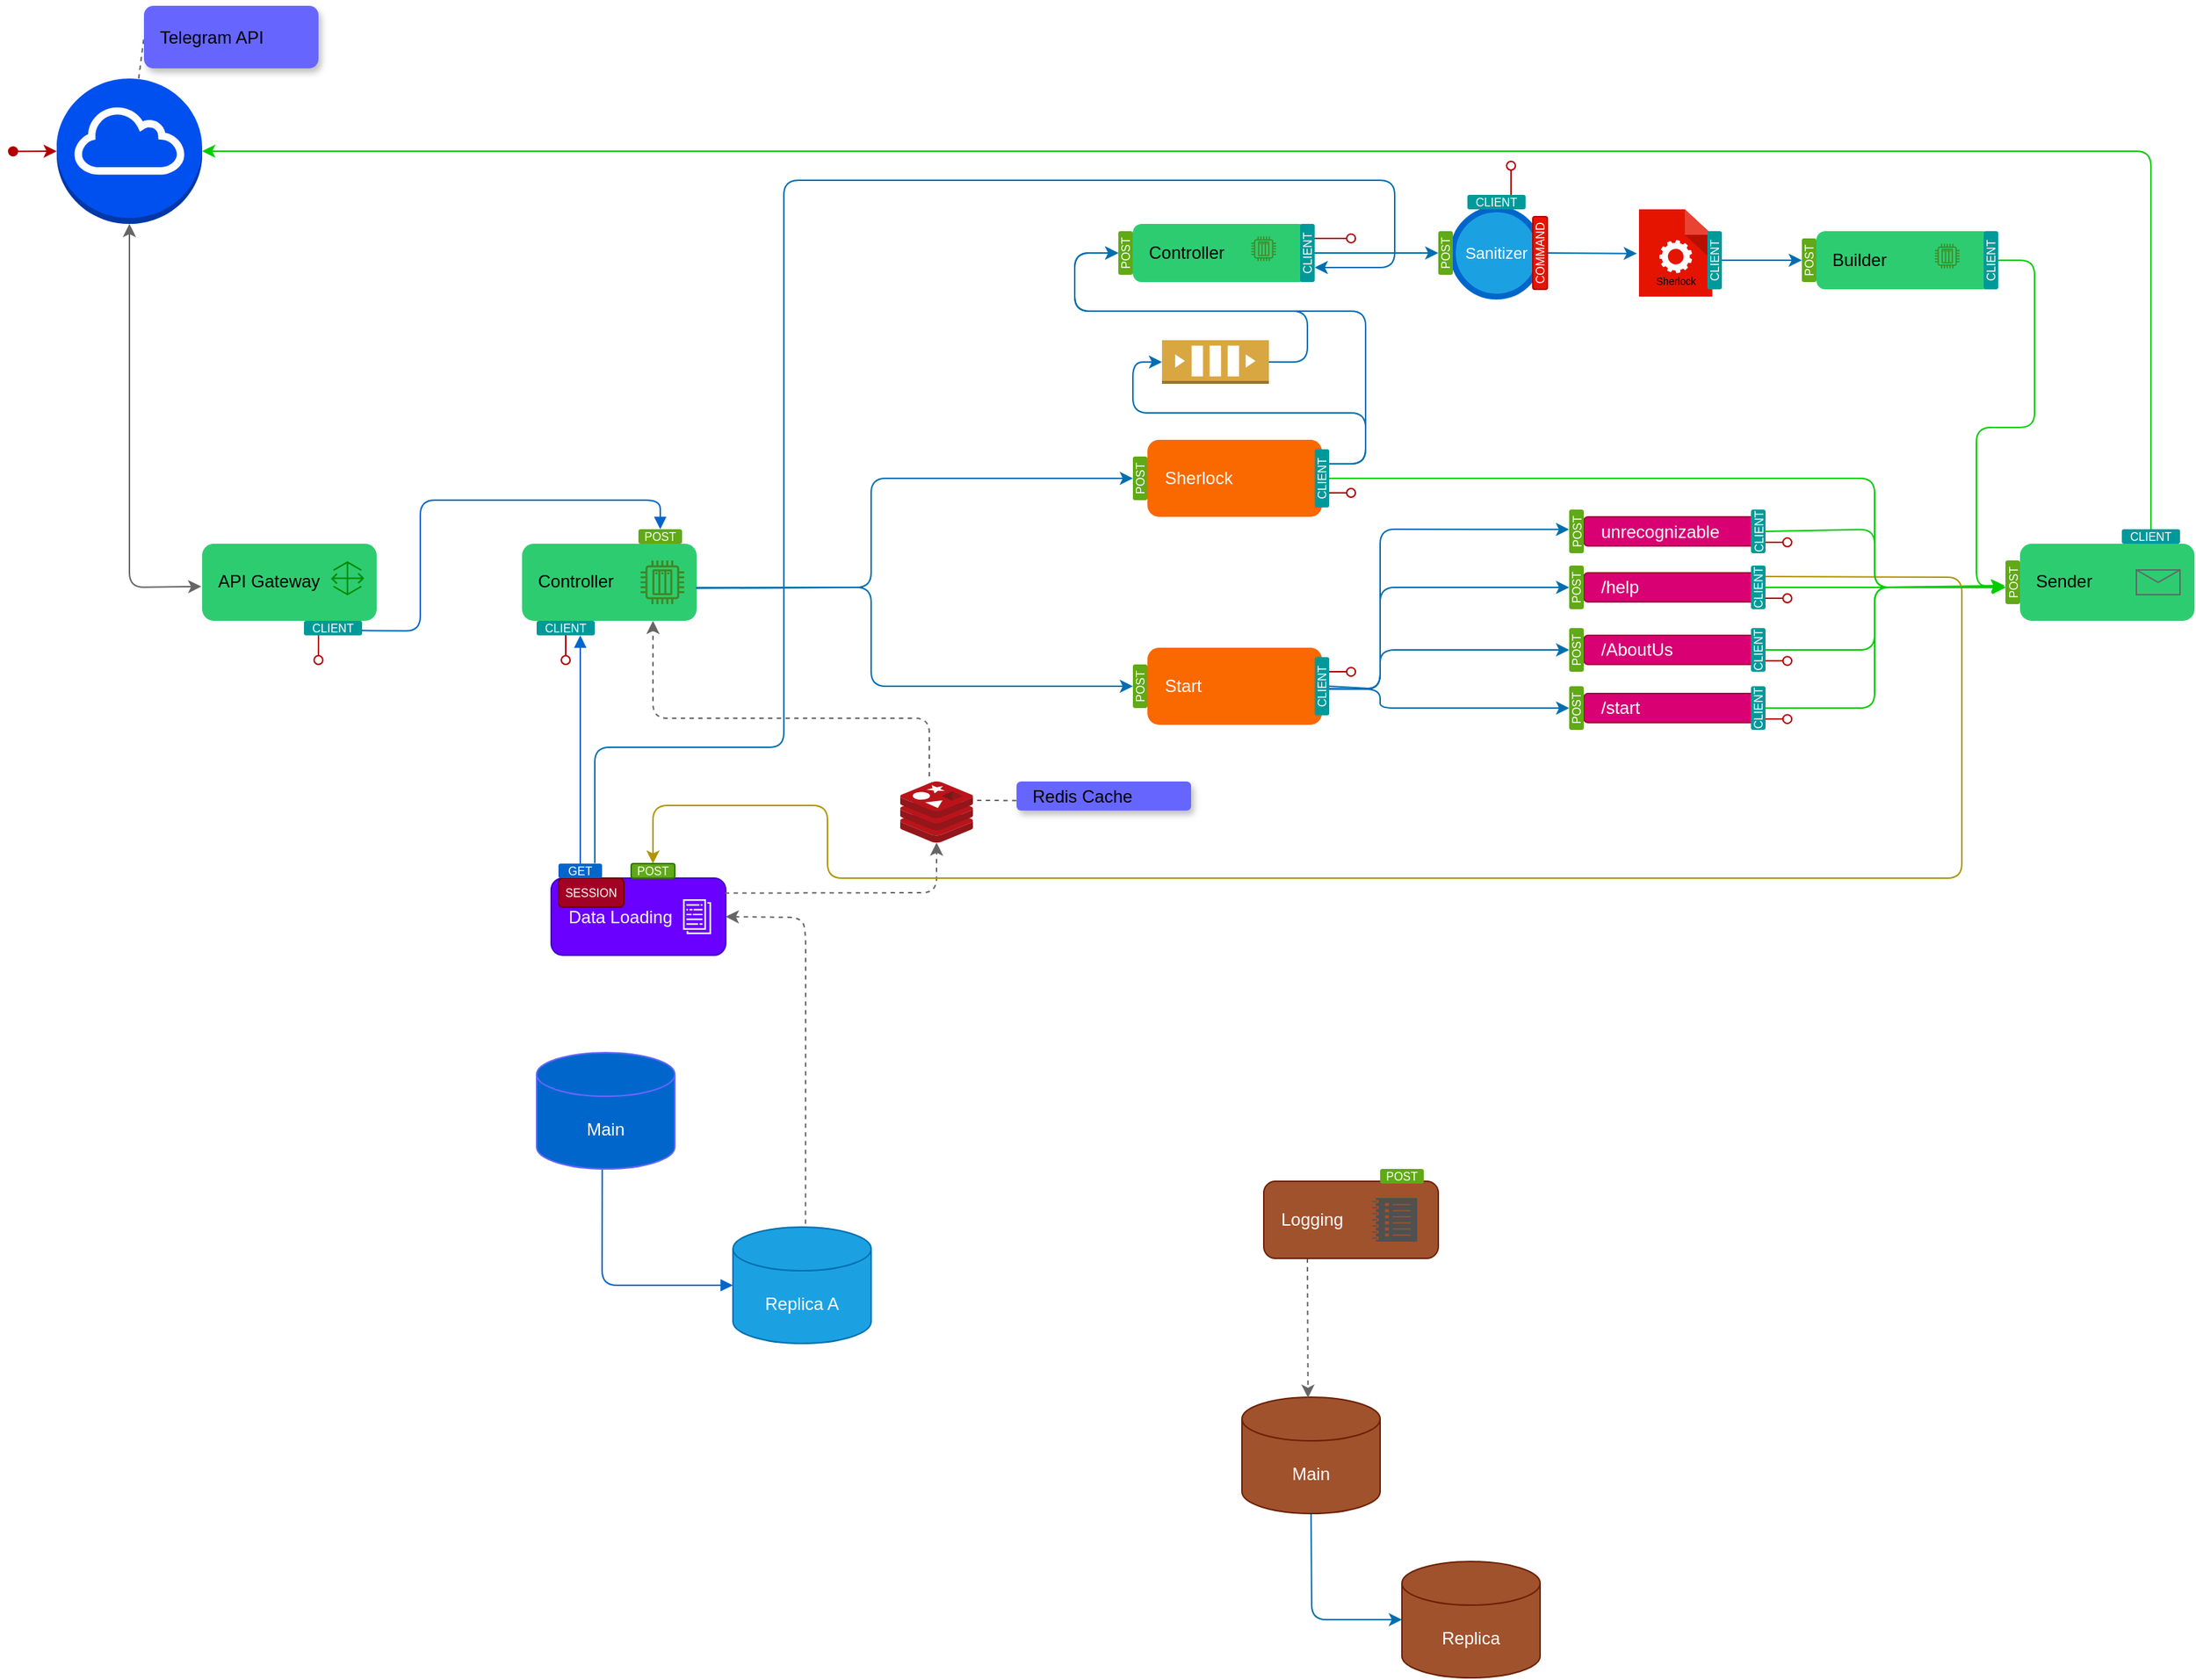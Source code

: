 <mxfile>
    <diagram id="sNHQUe1SK0V82_0eaNel" name="Página-1">
        <mxGraphModel dx="433" dy="308" grid="1" gridSize="10" guides="1" tooltips="1" connect="1" arrows="1" fold="1" page="1" pageScale="1" pageWidth="2336" pageHeight="1654" background="none" math="0" shadow="0">
            <root>
                <mxCell id="0"/>
                <mxCell id="1" parent="0"/>
                <mxCell id="9" style="edgeStyle=none;html=1;entryX=0;entryY=0.5;entryDx=0;entryDy=0;dashed=1;endArrow=none;endFill=0;strokeColor=#666666;" parent="1" source="3" target="7" edge="1">
                    <mxGeometry relative="1" as="geometry"/>
                </mxCell>
                <mxCell id="20" style="edgeStyle=none;html=1;exitX=0.5;exitY=1;exitDx=0;exitDy=0;exitPerimeter=0;entryX=-0.005;entryY=0.555;entryDx=0;entryDy=0;strokeColor=#666666;endArrow=classic;endFill=1;entryPerimeter=0;startArrow=classic;startFill=1;" parent="1" source="3" target="12" edge="1">
                    <mxGeometry relative="1" as="geometry">
                        <Array as="points">
                            <mxPoint x="130" y="400"/>
                        </Array>
                    </mxGeometry>
                </mxCell>
                <mxCell id="234" style="edgeStyle=none;html=1;exitX=0;exitY=0.5;exitDx=0;exitDy=0;exitPerimeter=0;strokeColor=#B20000;fontSize=11;startArrow=classic;startFill=1;endArrow=oval;endFill=1;fillColor=#e51400;" edge="1" parent="1" source="3">
                    <mxGeometry relative="1" as="geometry">
                        <mxPoint x="50" y="100.116" as="targetPoint"/>
                    </mxGeometry>
                </mxCell>
                <mxCell id="3" value="" style="outlineConnect=0;dashed=0;verticalLabelPosition=bottom;verticalAlign=top;align=center;html=1;shape=mxgraph.aws3.internet_gateway;fillColor=#0050ef;fontColor=#ffffff;strokeColor=#6666FF;" parent="1" vertex="1">
                    <mxGeometry x="80" y="50" width="100" height="100" as="geometry"/>
                </mxCell>
                <mxCell id="10" value="" style="group" parent="1" vertex="1" connectable="0">
                    <mxGeometry x="140" width="120" height="43" as="geometry"/>
                </mxCell>
                <mxCell id="7" value="" style="rounded=1;whiteSpace=wrap;html=1;strokeColor=none;fillColor=#6666FF;shadow=1;" parent="10" vertex="1">
                    <mxGeometry width="120" height="43" as="geometry"/>
                </mxCell>
                <mxCell id="6" value="Telegram API" style="text;html=1;strokeColor=none;fillColor=none;align=left;verticalAlign=middle;whiteSpace=wrap;rounded=0;" parent="10" vertex="1">
                    <mxGeometry x="9" y="13" width="79" height="17" as="geometry"/>
                </mxCell>
                <mxCell id="18" value="" style="group" parent="1" vertex="1" connectable="0">
                    <mxGeometry x="180" y="370" width="120" height="53" as="geometry"/>
                </mxCell>
                <mxCell id="12" value="" style="rounded=1;whiteSpace=wrap;html=1;strokeColor=none;fillColor=#2ECC71;shadow=0;" parent="18" vertex="1">
                    <mxGeometry width="120" height="53" as="geometry"/>
                </mxCell>
                <mxCell id="13" value="API Gateway" style="text;html=1;strokeColor=none;fillColor=none;align=left;verticalAlign=middle;whiteSpace=wrap;rounded=0;" parent="18" vertex="1">
                    <mxGeometry x="9" y="16.023" width="79" height="20.953" as="geometry"/>
                </mxCell>
                <mxCell id="17" value="" style="sketch=0;outlineConnect=0;fontColor=#ffffff;fillColor=#008a00;strokeColor=#005700;dashed=0;verticalLabelPosition=bottom;verticalAlign=top;align=center;html=1;fontSize=12;fontStyle=0;aspect=fixed;pointerEvents=1;shape=mxgraph.aws4.gateway;rounded=1;shadow=0;" parent="18" vertex="1">
                    <mxGeometry x="88.55" y="12.017" width="22.9" height="23.5" as="geometry"/>
                </mxCell>
                <mxCell id="22" style="edgeStyle=none;html=1;exitX=0.5;exitY=1;exitDx=0;exitDy=0;entryX=0.875;entryY=0;entryDx=0;entryDy=0;entryPerimeter=0;strokeColor=#666666;fontSize=8;startArrow=none;startFill=0;endArrow=none;endFill=0;" parent="1" target="12" edge="1">
                    <mxGeometry relative="1" as="geometry">
                        <mxPoint x="285" y="370" as="sourcePoint"/>
                    </mxGeometry>
                </mxCell>
                <mxCell id="187" style="edgeStyle=none;html=1;exitX=0.25;exitY=1;exitDx=0;exitDy=0;fontSize=7;fillColor=#e51400;strokeColor=#B20000;endArrow=oval;endFill=0;" edge="1" parent="1" source="36">
                    <mxGeometry relative="1" as="geometry">
                        <mxPoint x="259.977" y="450" as="targetPoint"/>
                    </mxGeometry>
                </mxCell>
                <mxCell id="36" value="CLIENT" style="rounded=1;whiteSpace=wrap;html=1;shadow=0;strokeColor=none;fontSize=8;fillColor=#009999;fontColor=#ffffff;" parent="1" vertex="1">
                    <mxGeometry x="250" y="423" width="40" height="10" as="geometry"/>
                </mxCell>
                <mxCell id="49" value="" style="group" parent="1" vertex="1" connectable="0">
                    <mxGeometry x="400" y="370" width="120" height="53" as="geometry"/>
                </mxCell>
                <mxCell id="50" value="" style="rounded=1;whiteSpace=wrap;html=1;strokeColor=none;fillColor=#2ECC71;shadow=0;" parent="49" vertex="1">
                    <mxGeometry width="120" height="53" as="geometry"/>
                </mxCell>
                <mxCell id="51" value="Controller" style="text;html=1;strokeColor=none;fillColor=none;align=left;verticalAlign=middle;whiteSpace=wrap;rounded=0;" parent="49" vertex="1">
                    <mxGeometry x="9" y="16.023" width="79" height="20.953" as="geometry"/>
                </mxCell>
                <mxCell id="55" value="" style="sketch=0;outlineConnect=0;fontColor=#232F3E;gradientColor=none;fillColor=#3F8624;strokeColor=none;dashed=0;verticalLabelPosition=bottom;verticalAlign=top;align=center;html=1;fontSize=12;fontStyle=0;aspect=fixed;pointerEvents=1;shape=mxgraph.aws4.iot_thing_plc;rounded=1;shadow=0;" parent="49" vertex="1">
                    <mxGeometry x="81.45" y="11.5" width="30" height="30" as="geometry"/>
                </mxCell>
                <mxCell id="53" value="POST" style="rounded=1;whiteSpace=wrap;html=1;shadow=0;strokeColor=none;fontSize=8;fillColor=#60a917;fontColor=#ffffff;" parent="1" vertex="1">
                    <mxGeometry x="480" y="360" width="30" height="10" as="geometry"/>
                </mxCell>
                <mxCell id="134" style="edgeStyle=none;html=1;entryX=0.75;entryY=1;entryDx=0;entryDy=0;dashed=1;strokeColor=#666666;startArrow=none;startFill=0;endArrow=classic;endFill=1;" parent="1" target="50" edge="1">
                    <mxGeometry relative="1" as="geometry">
                        <Array as="points">
                            <mxPoint x="680" y="520"/>
                            <mxPoint x="680" y="490"/>
                            <mxPoint x="490" y="490"/>
                        </Array>
                        <mxPoint x="680" y="530" as="sourcePoint"/>
                    </mxGeometry>
                </mxCell>
                <mxCell id="57" value="" style="sketch=0;aspect=fixed;html=1;points=[];align=center;image;fontSize=12;image=img/lib/mscae/Cache_Redis_Product.svg;rounded=1;shadow=0;strokeColor=#6666FF;fontColor=#FFFFFF;fillColor=#009999;" parent="1" vertex="1">
                    <mxGeometry x="660" y="533.5" width="50" height="42" as="geometry"/>
                </mxCell>
                <mxCell id="58" value="" style="group" parent="1" vertex="1" connectable="0">
                    <mxGeometry x="740" y="533.5" width="120" height="20" as="geometry"/>
                </mxCell>
                <mxCell id="59" value="" style="rounded=1;whiteSpace=wrap;html=1;strokeColor=none;fillColor=#6666FF;shadow=1;" parent="58" vertex="1">
                    <mxGeometry width="120" height="20" as="geometry"/>
                </mxCell>
                <mxCell id="60" value="Redis Cache" style="text;html=1;strokeColor=none;fillColor=none;align=left;verticalAlign=middle;whiteSpace=wrap;rounded=0;" parent="58" vertex="1">
                    <mxGeometry x="9" y="6.047" width="79" height="7.907" as="geometry"/>
                </mxCell>
                <mxCell id="63" style="edgeStyle=none;html=1;exitX=-0.001;exitY=0.657;exitDx=0;exitDy=0;entryX=1.005;entryY=0.309;entryDx=0;entryDy=0;entryPerimeter=0;strokeColor=#666666;fontSize=12;fontColor=#FFFFFF;startArrow=none;startFill=0;endArrow=none;endFill=0;dashed=1;exitPerimeter=0;" parent="1" source="59" target="57" edge="1">
                    <mxGeometry relative="1" as="geometry">
                        <Array as="points">
                            <mxPoint x="720" y="546.5"/>
                        </Array>
                    </mxGeometry>
                </mxCell>
                <mxCell id="73" value="" style="group" parent="1" vertex="1" connectable="0">
                    <mxGeometry x="420" y="600" width="120" height="53" as="geometry"/>
                </mxCell>
                <mxCell id="72" value="Data Loading" style="rounded=1;whiteSpace=wrap;html=1;shadow=0;strokeColor=#3700CC;fontSize=12;fontColor=#ffffff;fillColor=#6a00ff;align=left;spacingLeft=10;" parent="73" vertex="1">
                    <mxGeometry width="120" height="53" as="geometry"/>
                </mxCell>
                <mxCell id="65" value="" style="sketch=0;outlineConnect=0;fillColor=#eeeeee;strokeColor=#36393d;dashed=0;verticalLabelPosition=bottom;verticalAlign=top;align=center;html=1;fontSize=12;fontStyle=0;aspect=fixed;pointerEvents=1;shape=mxgraph.aws4.data_set;rounded=1;shadow=0;" parent="73" vertex="1">
                    <mxGeometry x="90.62" y="14.5" width="19.38" height="24" as="geometry"/>
                </mxCell>
                <mxCell id="76" value="SESSION" style="rounded=1;whiteSpace=wrap;html=1;shadow=0;strokeColor=#6F0000;fontSize=8;fillColor=#a20025;fontColor=#ffffff;" parent="73" vertex="1">
                    <mxGeometry x="5" width="45" height="20" as="geometry"/>
                </mxCell>
                <mxCell id="75" value="GET" style="rounded=1;whiteSpace=wrap;html=1;shadow=0;strokeColor=none;fontSize=8;fillColor=#0066CC;fontColor=#ffffff;" parent="1" vertex="1">
                    <mxGeometry x="425" y="590" width="30" height="10" as="geometry"/>
                </mxCell>
                <mxCell id="78" style="edgeStyle=none;html=1;exitX=0.75;exitY=1;exitDx=0;exitDy=0;entryX=0.5;entryY=0;entryDx=0;entryDy=0;strokeColor=#0066CC;fontSize=12;fontColor=#FFFFFF;startArrow=block;startFill=1;endArrow=none;endFill=0;" parent="1" source="77" target="75" edge="1">
                    <mxGeometry relative="1" as="geometry">
                        <Array as="points">
                            <mxPoint x="440" y="480"/>
                        </Array>
                    </mxGeometry>
                </mxCell>
                <mxCell id="77" value="CLIENT" style="rounded=1;whiteSpace=wrap;html=1;shadow=0;strokeColor=none;fontSize=8;fillColor=#009999;fontColor=#ffffff;" parent="1" vertex="1">
                    <mxGeometry x="410" y="423" width="40" height="10" as="geometry"/>
                </mxCell>
                <mxCell id="83" style="edgeStyle=none;html=1;exitX=0.475;exitY=0.988;exitDx=0;exitDy=0;exitPerimeter=0;entryX=0;entryY=0.5;entryDx=0;entryDy=0;entryPerimeter=0;strokeColor=#0066CC;fontSize=12;fontColor=#FFFFFF;startArrow=none;startFill=0;endArrow=block;endFill=1;" parent="1" source="79" target="80" edge="1">
                    <mxGeometry relative="1" as="geometry">
                        <Array as="points">
                            <mxPoint x="455" y="880"/>
                        </Array>
                    </mxGeometry>
                </mxCell>
                <mxCell id="79" value="Main" style="shape=cylinder3;whiteSpace=wrap;html=1;boundedLbl=1;backgroundOutline=1;size=15;rounded=1;shadow=0;strokeColor=#6666FF;fontSize=12;fontColor=#FFFFFF;fillColor=#0066CC;" parent="1" vertex="1">
                    <mxGeometry x="410" y="720" width="95" height="80" as="geometry"/>
                </mxCell>
                <mxCell id="80" value="Replica A" style="shape=cylinder3;whiteSpace=wrap;html=1;boundedLbl=1;backgroundOutline=1;size=15;rounded=1;shadow=0;strokeColor=#006EAF;fontSize=12;fontColor=#ffffff;fillColor=#1ba1e2;" parent="1" vertex="1">
                    <mxGeometry x="545" y="840" width="95" height="80" as="geometry"/>
                </mxCell>
                <mxCell id="82" style="edgeStyle=none;html=1;exitX=1;exitY=0.5;exitDx=0;exitDy=0;entryX=0.525;entryY=-0.002;entryDx=0;entryDy=0;entryPerimeter=0;strokeColor=#666666;fontSize=12;fontColor=#FFFFFF;startArrow=classic;startFill=1;endArrow=none;endFill=0;dashed=1;" parent="1" source="72" target="80" edge="1">
                    <mxGeometry relative="1" as="geometry">
                        <mxPoint x="595.55" y="589.94" as="sourcePoint"/>
                        <mxPoint x="595" y="203.062" as="targetPoint"/>
                        <Array as="points">
                            <mxPoint x="593" y="627"/>
                            <mxPoint x="595" y="640"/>
                        </Array>
                    </mxGeometry>
                </mxCell>
                <mxCell id="84" value="Start" style="rounded=1;whiteSpace=wrap;html=1;shadow=0;strokeColor=none;fontSize=12;fillColor=#fa6800;fontColor=#FFFFFF;align=left;spacingLeft=10;" parent="1" vertex="1">
                    <mxGeometry x="830" y="441.5" width="120" height="53" as="geometry"/>
                </mxCell>
                <mxCell id="85" value="Sherlock" style="rounded=1;whiteSpace=wrap;html=1;shadow=0;strokeColor=none;fontSize=12;fillColor=#fa6800;fontColor=#FFFFFF;align=left;spacingLeft=10;" parent="1" vertex="1">
                    <mxGeometry x="830" y="298.5" width="120" height="53" as="geometry"/>
                </mxCell>
                <mxCell id="87" value="POST" style="rounded=1;whiteSpace=wrap;html=1;shadow=0;strokeColor=none;fontSize=8;fillColor=#60a917;fontColor=#ffffff;rotation=-90;" parent="1" vertex="1">
                    <mxGeometry x="810" y="463" width="30" height="10" as="geometry"/>
                </mxCell>
                <mxCell id="88" value="POST" style="rounded=1;whiteSpace=wrap;html=1;shadow=0;strokeColor=none;fontSize=8;fillColor=#60a917;fontColor=#ffffff;rotation=-90;" parent="1" vertex="1">
                    <mxGeometry x="810" y="320" width="30" height="10" as="geometry"/>
                </mxCell>
                <mxCell id="108" style="edgeStyle=none;html=1;exitX=0.988;exitY=0.668;exitDx=0;exitDy=0;strokeColor=#0066CC;fontSize=12;fontColor=#FFFFFF;startArrow=none;startFill=0;endArrow=block;endFill=1;exitPerimeter=0;entryX=0.5;entryY=0;entryDx=0;entryDy=0;" parent="1" source="36" target="53" edge="1">
                    <mxGeometry relative="1" as="geometry">
                        <Array as="points">
                            <mxPoint x="330" y="430"/>
                            <mxPoint x="330" y="340"/>
                            <mxPoint x="420" y="340"/>
                            <mxPoint x="495" y="340"/>
                        </Array>
                        <mxPoint x="440" y="443" as="sourcePoint"/>
                        <mxPoint x="500" y="340" as="targetPoint"/>
                    </mxGeometry>
                </mxCell>
                <mxCell id="129" style="edgeStyle=none;html=1;exitX=0.5;exitY=1;exitDx=0;exitDy=0;exitPerimeter=0;entryX=0;entryY=0.5;entryDx=0;entryDy=0;entryPerimeter=0;strokeColor=#006EAF;startArrow=none;startFill=0;endArrow=classic;endFill=1;fillColor=#1ba1e2;" parent="1" source="110" target="127" edge="1">
                    <mxGeometry relative="1" as="geometry">
                        <Array as="points">
                            <mxPoint x="943" y="1110"/>
                        </Array>
                    </mxGeometry>
                </mxCell>
                <mxCell id="110" value="Main" style="shape=cylinder3;whiteSpace=wrap;html=1;boundedLbl=1;backgroundOutline=1;size=15;rounded=1;shadow=0;strokeColor=#6D1F00;fontSize=12;fontColor=#ffffff;fillColor=#a0522d;" parent="1" vertex="1">
                    <mxGeometry x="895" y="957" width="95" height="80" as="geometry"/>
                </mxCell>
                <mxCell id="128" style="edgeStyle=none;html=1;exitX=0.25;exitY=1;exitDx=0;exitDy=0;entryX=0.478;entryY=0.005;entryDx=0;entryDy=0;entryPerimeter=0;startArrow=none;startFill=0;endArrow=classic;endFill=1;dashed=1;strokeColor=#666666;" parent="1" source="120" target="110" edge="1">
                    <mxGeometry relative="1" as="geometry"/>
                </mxCell>
                <mxCell id="120" value="Logging" style="rounded=1;whiteSpace=wrap;html=1;shadow=0;strokeColor=#6D1F00;fontSize=12;fillColor=#a0522d;fontColor=#ffffff;align=left;spacingLeft=10;" parent="1" vertex="1">
                    <mxGeometry x="910" y="808.5" width="120" height="53" as="geometry"/>
                </mxCell>
                <mxCell id="123" value="" style="sketch=0;pointerEvents=1;shadow=0;dashed=0;html=1;strokeColor=none;labelPosition=center;verticalLabelPosition=bottom;verticalAlign=top;align=center;fillColor=#505050;shape=mxgraph.mscae.oms.log_management" parent="1" vertex="1">
                    <mxGeometry x="984.5" y="820" width="31" height="30" as="geometry"/>
                </mxCell>
                <mxCell id="125" value="POST" style="rounded=1;whiteSpace=wrap;html=1;shadow=0;strokeColor=none;fontSize=8;fillColor=#60a917;fontColor=#ffffff;" parent="1" vertex="1">
                    <mxGeometry x="990" y="800" width="30" height="10" as="geometry"/>
                </mxCell>
                <mxCell id="127" value="Replica" style="shape=cylinder3;whiteSpace=wrap;html=1;boundedLbl=1;backgroundOutline=1;size=15;rounded=1;shadow=0;strokeColor=#6D1F00;fontSize=12;fontColor=#ffffff;fillColor=#a0522d;" parent="1" vertex="1">
                    <mxGeometry x="1005" y="1070" width="95" height="80" as="geometry"/>
                </mxCell>
                <mxCell id="133" style="edgeStyle=none;html=1;exitX=0.995;exitY=0.194;exitDx=0;exitDy=0;entryX=0.5;entryY=1;entryDx=0;entryDy=0;entryPerimeter=0;exitPerimeter=0;dashed=1;strokeColor=#666666;" parent="1" source="72" target="57" edge="1">
                    <mxGeometry relative="1" as="geometry">
                        <Array as="points">
                            <mxPoint x="685" y="610"/>
                        </Array>
                    </mxGeometry>
                </mxCell>
                <mxCell id="137" style="edgeStyle=none;html=1;exitX=0.997;exitY=0.569;exitDx=0;exitDy=0;entryX=0.5;entryY=0;entryDx=0;entryDy=0;strokeColor=#006EAF;startArrow=none;startFill=0;endArrow=classic;endFill=1;exitPerimeter=0;fillColor=#1ba1e2;" parent="1" source="50" target="87" edge="1">
                    <mxGeometry relative="1" as="geometry">
                        <Array as="points">
                            <mxPoint x="640" y="400"/>
                            <mxPoint x="640" y="468"/>
                        </Array>
                    </mxGeometry>
                </mxCell>
                <mxCell id="138" style="edgeStyle=none;html=1;exitX=0.997;exitY=0.577;exitDx=0;exitDy=0;entryX=0.5;entryY=0;entryDx=0;entryDy=0;strokeColor=#006EAF;startArrow=none;startFill=0;endArrow=classic;endFill=1;exitPerimeter=0;fillColor=#1ba1e2;" parent="1" source="50" target="88" edge="1">
                    <mxGeometry relative="1" as="geometry">
                        <Array as="points">
                            <mxPoint x="640" y="400"/>
                            <mxPoint x="640" y="325"/>
                        </Array>
                    </mxGeometry>
                </mxCell>
                <mxCell id="150" style="edgeStyle=none;html=1;exitX=0.455;exitY=0.99;exitDx=0;exitDy=0;entryX=0.5;entryY=0;entryDx=0;entryDy=0;strokeColor=#006EAF;startArrow=none;startFill=0;endArrow=classic;endFill=1;exitPerimeter=0;fillColor=#1ba1e2;" parent="1" source="140" target="149" edge="1">
                    <mxGeometry relative="1" as="geometry">
                        <Array as="points">
                            <mxPoint x="990" y="470"/>
                            <mxPoint x="990" y="400"/>
                        </Array>
                    </mxGeometry>
                </mxCell>
                <mxCell id="152" style="edgeStyle=none;html=1;exitX=0.455;exitY=0.982;exitDx=0;exitDy=0;entryX=0.5;entryY=0;entryDx=0;entryDy=0;strokeColor=#006EAF;startArrow=none;startFill=0;endArrow=classic;endFill=1;exitPerimeter=0;fillColor=#1ba1e2;" parent="1" source="140" target="147" edge="1">
                    <mxGeometry relative="1" as="geometry">
                        <Array as="points">
                            <mxPoint x="990" y="470"/>
                            <mxPoint x="990" y="443"/>
                        </Array>
                    </mxGeometry>
                </mxCell>
                <mxCell id="153" style="edgeStyle=none;html=1;exitX=0.454;exitY=0.977;exitDx=0;exitDy=0;entryX=0.5;entryY=0;entryDx=0;entryDy=0;strokeColor=#006EAF;startArrow=none;startFill=0;endArrow=classic;endFill=1;exitPerimeter=0;fillColor=#1ba1e2;" parent="1" source="140" target="145" edge="1">
                    <mxGeometry relative="1" as="geometry">
                        <Array as="points">
                            <mxPoint x="990" y="470"/>
                            <mxPoint x="990" y="483"/>
                        </Array>
                    </mxGeometry>
                </mxCell>
                <mxCell id="176" style="edgeStyle=none;html=1;exitX=0.5;exitY=1;exitDx=0;exitDy=0;entryX=0.545;entryY=-0.009;entryDx=0;entryDy=0;strokeColor=#006EAF;startArrow=none;startFill=0;endArrow=classic;endFill=1;entryPerimeter=0;fillColor=#1ba1e2;" parent="1" source="140" target="174" edge="1">
                    <mxGeometry relative="1" as="geometry">
                        <Array as="points">
                            <mxPoint x="990" y="470"/>
                            <mxPoint x="990" y="360"/>
                        </Array>
                    </mxGeometry>
                </mxCell>
                <mxCell id="189" style="edgeStyle=none;html=1;exitX=0.75;exitY=1;exitDx=0;exitDy=0;fontSize=7;endArrow=oval;endFill=0;fillColor=#e51400;strokeColor=#B20000;" edge="1" parent="1" source="140">
                    <mxGeometry relative="1" as="geometry">
                        <mxPoint x="970" y="458.077" as="targetPoint"/>
                    </mxGeometry>
                </mxCell>
                <mxCell id="140" value="CLIENT" style="rounded=1;whiteSpace=wrap;html=1;shadow=0;strokeColor=none;fontSize=8;fillColor=#009999;fontColor=#ffffff;rotation=-90;" parent="1" vertex="1">
                    <mxGeometry x="930" y="463" width="40" height="10" as="geometry"/>
                </mxCell>
                <mxCell id="144" value="/start" style="rounded=1;whiteSpace=wrap;html=1;shadow=0;strokeColor=#A50040;fontSize=12;fillColor=#d80073;fontColor=#ffffff;align=left;spacingLeft=10;" parent="1" vertex="1">
                    <mxGeometry x="1130" y="473" width="120" height="20" as="geometry"/>
                </mxCell>
                <mxCell id="145" value="POST" style="rounded=1;whiteSpace=wrap;html=1;shadow=0;strokeColor=none;fontSize=8;fillColor=#60a917;fontColor=#ffffff;rotation=-90;" parent="1" vertex="1">
                    <mxGeometry x="1110" y="478" width="30" height="10" as="geometry"/>
                </mxCell>
                <mxCell id="146" value="/AboutUs" style="rounded=1;whiteSpace=wrap;html=1;shadow=0;strokeColor=#A50040;fontSize=12;fillColor=#d80073;fontColor=#ffffff;align=left;spacingLeft=10;" parent="1" vertex="1">
                    <mxGeometry x="1130" y="433" width="120" height="20" as="geometry"/>
                </mxCell>
                <mxCell id="147" value="POST" style="rounded=1;whiteSpace=wrap;html=1;shadow=0;strokeColor=none;fontSize=8;fillColor=#60a917;fontColor=#ffffff;rotation=-90;" parent="1" vertex="1">
                    <mxGeometry x="1110" y="438" width="30" height="10" as="geometry"/>
                </mxCell>
                <mxCell id="148" value="/help" style="rounded=1;whiteSpace=wrap;html=1;shadow=0;strokeColor=#A50040;fontSize=12;fillColor=#d80073;fontColor=#ffffff;align=left;spacingLeft=10;" parent="1" vertex="1">
                    <mxGeometry x="1130" y="390" width="120" height="20" as="geometry"/>
                </mxCell>
                <mxCell id="149" value="POST" style="rounded=1;whiteSpace=wrap;html=1;shadow=0;strokeColor=none;fontSize=8;fillColor=#60a917;fontColor=#ffffff;rotation=-90;" parent="1" vertex="1">
                    <mxGeometry x="1110" y="395" width="30" height="10" as="geometry"/>
                </mxCell>
                <mxCell id="156" value="" style="group" parent="1" vertex="1" connectable="0">
                    <mxGeometry x="1430" y="370" width="120" height="53" as="geometry"/>
                </mxCell>
                <mxCell id="157" value="" style="rounded=1;whiteSpace=wrap;html=1;strokeColor=none;fillColor=#2ECC71;shadow=0;" parent="156" vertex="1">
                    <mxGeometry width="120" height="53" as="geometry"/>
                </mxCell>
                <mxCell id="158" value="Sender" style="text;html=1;strokeColor=none;fillColor=none;align=left;verticalAlign=middle;whiteSpace=wrap;rounded=0;" parent="156" vertex="1">
                    <mxGeometry x="9" y="16.023" width="79" height="20.953" as="geometry"/>
                </mxCell>
                <mxCell id="160" value="" style="shape=message;html=1;html=1;outlineConnect=0;labelPosition=center;verticalLabelPosition=bottom;align=center;verticalAlign=top;strokeColor=#666666;fillColor=#2ECC71;" parent="156" vertex="1">
                    <mxGeometry x="80" y="18" width="30" height="17" as="geometry"/>
                </mxCell>
                <mxCell id="163" value="CLIENT" style="rounded=1;whiteSpace=wrap;html=1;shadow=0;strokeColor=none;fontSize=8;fillColor=#009999;fontColor=#ffffff;rotation=0;" parent="156" vertex="1">
                    <mxGeometry x="70" y="-10" width="40" height="10" as="geometry"/>
                </mxCell>
                <mxCell id="161" value="POST" style="rounded=1;whiteSpace=wrap;html=1;shadow=0;strokeColor=none;fontSize=8;fillColor=#60a917;fontColor=#ffffff;rotation=-90;" parent="1" vertex="1">
                    <mxGeometry x="1410" y="391.5" width="30" height="10" as="geometry"/>
                </mxCell>
                <mxCell id="164" style="edgeStyle=none;html=1;exitX=0.5;exitY=0;exitDx=0;exitDy=0;strokeColor=#00CC00;startArrow=none;startFill=0;endArrow=classic;endFill=1;entryX=1;entryY=0.5;entryDx=0;entryDy=0;entryPerimeter=0;fillColor=#008a00;" parent="1" source="163" target="3" edge="1">
                    <mxGeometry relative="1" as="geometry">
                        <mxPoint x="1230" y="100" as="targetPoint"/>
                        <Array as="points">
                            <mxPoint x="1520" y="100"/>
                        </Array>
                    </mxGeometry>
                </mxCell>
                <mxCell id="170" style="edgeStyle=none;html=1;exitX=0.5;exitY=1;exitDx=0;exitDy=0;entryX=0.399;entryY=-0.085;entryDx=0;entryDy=0;strokeColor=#00CC00;startArrow=none;startFill=0;endArrow=classic;endFill=1;entryPerimeter=0;" parent="1" source="166" target="161" edge="1">
                    <mxGeometry relative="1" as="geometry">
                        <Array as="points">
                            <mxPoint x="1330" y="483"/>
                            <mxPoint x="1330" y="400"/>
                        </Array>
                    </mxGeometry>
                </mxCell>
                <mxCell id="192" style="edgeStyle=none;html=1;exitX=0.25;exitY=1;exitDx=0;exitDy=0;fontSize=7;endArrow=oval;endFill=0;fillColor=#e51400;strokeColor=#B20000;" edge="1" parent="1" source="166">
                    <mxGeometry relative="1" as="geometry">
                        <mxPoint x="1270" y="490.577" as="targetPoint"/>
                    </mxGeometry>
                </mxCell>
                <mxCell id="166" value="CLIENT" style="rounded=1;whiteSpace=wrap;html=1;shadow=0;strokeColor=none;fontSize=8;fillColor=#009999;fontColor=#ffffff;rotation=-90;" parent="1" vertex="1">
                    <mxGeometry x="1235" y="478" width="30" height="10" as="geometry"/>
                </mxCell>
                <mxCell id="171" style="edgeStyle=none;html=1;exitX=0.5;exitY=1;exitDx=0;exitDy=0;entryX=0.422;entryY=-0.053;entryDx=0;entryDy=0;entryPerimeter=0;strokeColor=#00CC00;startArrow=none;startFill=0;endArrow=classic;endFill=1;" parent="1" source="167" target="161" edge="1">
                    <mxGeometry relative="1" as="geometry">
                        <Array as="points">
                            <mxPoint x="1330" y="443"/>
                            <mxPoint x="1330" y="400"/>
                        </Array>
                    </mxGeometry>
                </mxCell>
                <mxCell id="193" style="edgeStyle=none;html=1;exitX=0.25;exitY=1;exitDx=0;exitDy=0;fontSize=7;endArrow=oval;endFill=0;fillColor=#e51400;strokeColor=#B20000;" edge="1" parent="1" source="167">
                    <mxGeometry relative="1" as="geometry">
                        <mxPoint x="1270" y="450.577" as="targetPoint"/>
                    </mxGeometry>
                </mxCell>
                <mxCell id="167" value="CLIENT" style="rounded=1;whiteSpace=wrap;html=1;shadow=0;strokeColor=none;fontSize=8;fillColor=#009999;fontColor=#ffffff;rotation=-90;" parent="1" vertex="1">
                    <mxGeometry x="1235" y="438" width="30" height="10" as="geometry"/>
                </mxCell>
                <mxCell id="172" style="edgeStyle=none;html=1;exitX=0.5;exitY=1;exitDx=0;exitDy=0;strokeColor=#00CC00;startArrow=none;startFill=0;endArrow=classic;endFill=1;" parent="1" source="168" edge="1">
                    <mxGeometry relative="1" as="geometry">
                        <mxPoint x="1420" y="400.101" as="targetPoint"/>
                    </mxGeometry>
                </mxCell>
                <mxCell id="177" style="edgeStyle=none;html=1;exitX=0.75;exitY=1;exitDx=0;exitDy=0;entryX=0.5;entryY=0;entryDx=0;entryDy=0;fillColor=#e3c800;strokeColor=#B09500;" parent="1" source="168" target="178" edge="1">
                    <mxGeometry relative="1" as="geometry">
                        <mxPoint x="1420" y="500" as="targetPoint"/>
                        <Array as="points">
                            <mxPoint x="1390" y="393"/>
                            <mxPoint x="1390" y="600"/>
                            <mxPoint x="610" y="600"/>
                            <mxPoint x="610" y="550"/>
                            <mxPoint x="490" y="550"/>
                        </Array>
                    </mxGeometry>
                </mxCell>
                <mxCell id="194" style="edgeStyle=none;html=1;exitX=0.25;exitY=1;exitDx=0;exitDy=0;fontSize=7;endArrow=oval;endFill=0;fillColor=#e51400;strokeColor=#B20000;" edge="1" parent="1" source="168">
                    <mxGeometry relative="1" as="geometry">
                        <mxPoint x="1270" y="407.5" as="targetPoint"/>
                    </mxGeometry>
                </mxCell>
                <mxCell id="168" value="CLIENT" style="rounded=1;whiteSpace=wrap;html=1;shadow=0;strokeColor=none;fontSize=8;fillColor=#009999;fontColor=#ffffff;rotation=-90;" parent="1" vertex="1">
                    <mxGeometry x="1235" y="395" width="30" height="10" as="geometry"/>
                </mxCell>
                <mxCell id="173" value="unrecognizable" style="rounded=1;whiteSpace=wrap;html=1;shadow=0;strokeColor=#A50040;fontSize=12;fillColor=#d80073;fontColor=#ffffff;align=left;spacingLeft=10;" parent="1" vertex="1">
                    <mxGeometry x="1130" y="351.5" width="120" height="20" as="geometry"/>
                </mxCell>
                <mxCell id="174" value="POST" style="rounded=1;whiteSpace=wrap;html=1;shadow=0;strokeColor=none;fontSize=8;fillColor=#60a917;fontColor=#ffffff;rotation=-90;" parent="1" vertex="1">
                    <mxGeometry x="1110" y="356.5" width="30" height="10" as="geometry"/>
                </mxCell>
                <mxCell id="195" style="edgeStyle=none;html=1;exitX=0.25;exitY=1;exitDx=0;exitDy=0;fontSize=7;endArrow=oval;endFill=0;fillColor=#e51400;strokeColor=#B20000;" edge="1" parent="1" source="175">
                    <mxGeometry relative="1" as="geometry">
                        <mxPoint x="1270" y="369.038" as="targetPoint"/>
                    </mxGeometry>
                </mxCell>
                <mxCell id="196" style="edgeStyle=none;html=1;exitX=0.5;exitY=1;exitDx=0;exitDy=0;fontSize=7;endArrow=classic;endFill=1;fillColor=#60a917;strokeColor=#00CC00;" edge="1" parent="1" source="175">
                    <mxGeometry relative="1" as="geometry">
                        <mxPoint x="1420.0" y="400" as="targetPoint"/>
                        <Array as="points">
                            <mxPoint x="1330" y="360"/>
                            <mxPoint x="1330" y="400"/>
                        </Array>
                    </mxGeometry>
                </mxCell>
                <mxCell id="175" value="CLIENT" style="rounded=1;whiteSpace=wrap;html=1;shadow=0;strokeColor=none;fontSize=8;fillColor=#009999;fontColor=#ffffff;rotation=-90;" parent="1" vertex="1">
                    <mxGeometry x="1235" y="356.5" width="30" height="10" as="geometry"/>
                </mxCell>
                <mxCell id="178" value="POST" style="rounded=1;whiteSpace=wrap;html=1;shadow=0;strokeColor=#2D7600;fontSize=8;fillColor=#60a917;fontColor=#ffffff;" parent="1" vertex="1">
                    <mxGeometry x="475" y="590" width="30" height="10" as="geometry"/>
                </mxCell>
                <mxCell id="219" style="edgeStyle=none;html=1;exitX=1;exitY=0.5;exitDx=0;exitDy=0;exitPerimeter=0;entryX=0.5;entryY=0;entryDx=0;entryDy=0;strokeColor=#006EAF;fontSize=11;endArrow=classic;endFill=1;fillColor=#1ba1e2;" edge="1" parent="1" source="185" target="214">
                    <mxGeometry relative="1" as="geometry">
                        <Array as="points">
                            <mxPoint x="940" y="245"/>
                            <mxPoint x="940" y="210"/>
                            <mxPoint x="780" y="210"/>
                            <mxPoint x="780" y="170"/>
                        </Array>
                    </mxGeometry>
                </mxCell>
                <mxCell id="185" value="" style="outlineConnect=0;dashed=0;verticalLabelPosition=bottom;verticalAlign=top;align=center;html=1;shape=mxgraph.aws3.queue;fillColor=#D9A741;gradientColor=none;fontSize=7;" vertex="1" parent="1">
                    <mxGeometry x="840" y="230" width="73.5" height="30" as="geometry"/>
                </mxCell>
                <mxCell id="199" style="edgeStyle=none;html=1;exitX=0.25;exitY=1;exitDx=0;exitDy=0;strokeColor=#B20000;fontSize=11;endArrow=oval;endFill=0;fillColor=#e51400;" edge="1" parent="1" source="186">
                    <mxGeometry relative="1" as="geometry">
                        <mxPoint x="970" y="335" as="targetPoint"/>
                    </mxGeometry>
                </mxCell>
                <mxCell id="204" style="edgeStyle=none;html=1;exitX=0.5;exitY=1;exitDx=0;exitDy=0;strokeColor=#00CC00;fontSize=11;endArrow=classic;endFill=1;" edge="1" parent="1" source="186">
                    <mxGeometry relative="1" as="geometry">
                        <mxPoint x="1420" y="400" as="targetPoint"/>
                        <Array as="points">
                            <mxPoint x="1330" y="325"/>
                            <mxPoint x="1330" y="400"/>
                        </Array>
                    </mxGeometry>
                </mxCell>
                <mxCell id="217" style="edgeStyle=none;html=1;exitX=0.75;exitY=1;exitDx=0;exitDy=0;entryX=0.5;entryY=0;entryDx=0;entryDy=0;strokeColor=#006EAF;fontSize=11;endArrow=classic;endFill=1;fillColor=#1ba1e2;" edge="1" parent="1" source="186" target="214">
                    <mxGeometry relative="1" as="geometry">
                        <Array as="points">
                            <mxPoint x="980" y="315"/>
                            <mxPoint x="980" y="210"/>
                            <mxPoint x="780" y="210"/>
                            <mxPoint x="780" y="170"/>
                        </Array>
                    </mxGeometry>
                </mxCell>
                <mxCell id="218" style="edgeStyle=none;html=1;exitX=0.75;exitY=1;exitDx=0;exitDy=0;entryX=0;entryY=0.5;entryDx=0;entryDy=0;entryPerimeter=0;strokeColor=#006EAF;fontSize=11;endArrow=classic;endFill=1;fillColor=#1ba1e2;" edge="1" parent="1" source="186" target="185">
                    <mxGeometry relative="1" as="geometry">
                        <Array as="points">
                            <mxPoint x="980" y="315"/>
                            <mxPoint x="980" y="280"/>
                            <mxPoint x="820" y="280"/>
                            <mxPoint x="820" y="245"/>
                        </Array>
                    </mxGeometry>
                </mxCell>
                <mxCell id="186" value="CLIENT" style="rounded=1;whiteSpace=wrap;html=1;shadow=0;strokeColor=none;fontSize=8;fillColor=#009999;fontColor=#ffffff;rotation=-90;" vertex="1" parent="1">
                    <mxGeometry x="930" y="320" width="40" height="10" as="geometry"/>
                </mxCell>
                <mxCell id="188" style="edgeStyle=none;html=1;exitX=0.5;exitY=1;exitDx=0;exitDy=0;fontSize=7;fillColor=#e51400;strokeColor=#B20000;endArrow=oval;endFill=0;" edge="1" parent="1" source="77">
                    <mxGeometry relative="1" as="geometry">
                        <mxPoint x="430" y="450" as="targetPoint"/>
                        <mxPoint x="429.91" y="436" as="sourcePoint"/>
                    </mxGeometry>
                </mxCell>
                <mxCell id="197" value="Sanitizer" style="ellipse;whiteSpace=wrap;html=1;aspect=fixed;fontSize=11;fillColor=#1ba1e2;fontColor=#ffffff;strokeColor=#0066CC;strokeWidth=4;" vertex="1" parent="1">
                    <mxGeometry x="1040" y="140" width="60" height="60" as="geometry"/>
                </mxCell>
                <mxCell id="198" value="" style="group" vertex="1" connectable="0" parent="1">
                    <mxGeometry x="1168" y="140" width="72" height="60" as="geometry"/>
                </mxCell>
                <mxCell id="181" value="" style="sketch=0;html=1;aspect=fixed;strokeColor=none;shadow=0;align=center;verticalAlign=top;fillColor=#e51400;shape=mxgraph.gcp2.process;fontColor=#ffffff;" vertex="1" parent="198">
                    <mxGeometry width="50.4" height="60" as="geometry"/>
                </mxCell>
                <mxCell id="183" value="Sherlock" style="text;html=1;align=center;verticalAlign=middle;resizable=0;points=[];autosize=1;strokeColor=none;fillColor=none;fontSize=7;" vertex="1" parent="198">
                    <mxGeometry x="0.4" y="40" width="50" height="20" as="geometry"/>
                </mxCell>
                <mxCell id="222" value="CLIENT" style="rounded=1;whiteSpace=wrap;html=1;shadow=0;strokeColor=none;fontSize=8;fillColor=#009999;fontColor=#ffffff;rotation=-90;" vertex="1" parent="198">
                    <mxGeometry x="32" y="30" width="40" height="10" as="geometry"/>
                </mxCell>
                <mxCell id="201" value="POST" style="rounded=1;whiteSpace=wrap;html=1;shadow=0;strokeColor=none;fontSize=8;fillColor=#60a917;fontColor=#ffffff;rotation=-90;" vertex="1" parent="1">
                    <mxGeometry x="1020" y="165" width="30" height="10" as="geometry"/>
                </mxCell>
                <mxCell id="207" style="edgeStyle=none;html=1;exitX=0.75;exitY=0;exitDx=0;exitDy=0;strokeColor=#B20000;fontSize=11;endArrow=oval;endFill=0;fillColor=#e51400;" edge="1" parent="1" source="205">
                    <mxGeometry relative="1" as="geometry">
                        <mxPoint x="1080" y="110" as="targetPoint"/>
                    </mxGeometry>
                </mxCell>
                <mxCell id="205" value="CLIENT" style="rounded=1;whiteSpace=wrap;html=1;shadow=0;strokeColor=none;fontSize=8;fillColor=#009999;fontColor=#ffffff;rotation=0;" vertex="1" parent="1">
                    <mxGeometry x="1050" y="130" width="40" height="10" as="geometry"/>
                </mxCell>
                <mxCell id="208" style="edgeStyle=none;html=1;exitX=0.5;exitY=1;exitDx=0;exitDy=0;entryX=-0.029;entryY=0.506;entryDx=0;entryDy=0;entryPerimeter=0;strokeColor=#006EAF;fontSize=11;endArrow=classic;endFill=1;fillColor=#1ba1e2;" edge="1" parent="1" source="206" target="181">
                    <mxGeometry relative="1" as="geometry"/>
                </mxCell>
                <mxCell id="206" value="COMMAND" style="rounded=1;whiteSpace=wrap;html=1;shadow=0;strokeColor=#B20000;fontSize=8;fillColor=#e51400;fontColor=#ffffff;rotation=-90;" vertex="1" parent="1">
                    <mxGeometry x="1075" y="165" width="50" height="10" as="geometry"/>
                </mxCell>
                <mxCell id="209" value="" style="group" vertex="1" connectable="0" parent="1">
                    <mxGeometry x="820" y="150" width="120" height="40" as="geometry"/>
                </mxCell>
                <mxCell id="210" value="" style="rounded=1;whiteSpace=wrap;html=1;strokeColor=none;fillColor=#2ECC71;shadow=0;" vertex="1" parent="209">
                    <mxGeometry width="120" height="40" as="geometry"/>
                </mxCell>
                <mxCell id="211" value="Controller" style="text;html=1;strokeColor=none;fillColor=none;align=left;verticalAlign=middle;whiteSpace=wrap;rounded=0;" vertex="1" parent="209">
                    <mxGeometry x="9" y="12.093" width="79" height="15.814" as="geometry"/>
                </mxCell>
                <mxCell id="212" value="" style="sketch=0;outlineConnect=0;fontColor=#232F3E;gradientColor=none;fillColor=#3F8624;strokeColor=none;dashed=0;verticalLabelPosition=bottom;verticalAlign=top;align=center;html=1;fontSize=12;fontStyle=0;aspect=fixed;pointerEvents=1;shape=mxgraph.aws4.iot_thing_plc;rounded=1;shadow=0;" vertex="1" parent="209">
                    <mxGeometry x="81.45" y="8.679" width="16.981" height="16.981" as="geometry"/>
                </mxCell>
                <mxCell id="214" value="POST" style="rounded=1;whiteSpace=wrap;html=1;shadow=0;strokeColor=none;fontSize=8;fillColor=#60a917;fontColor=#ffffff;rotation=-90;" vertex="1" parent="1">
                    <mxGeometry x="800" y="165" width="30" height="10" as="geometry"/>
                </mxCell>
                <mxCell id="220" style="edgeStyle=none;html=1;exitX=0.5;exitY=1;exitDx=0;exitDy=0;entryX=0.5;entryY=0;entryDx=0;entryDy=0;strokeColor=#006EAF;fontSize=11;endArrow=classic;endFill=1;fillColor=#1ba1e2;" edge="1" parent="1" source="216" target="201">
                    <mxGeometry relative="1" as="geometry"/>
                </mxCell>
                <mxCell id="221" style="edgeStyle=none;html=1;exitX=0.75;exitY=1;exitDx=0;exitDy=0;strokeColor=#B20000;fontSize=11;endArrow=oval;endFill=0;fillColor=#e51400;" edge="1" parent="1" source="216">
                    <mxGeometry relative="1" as="geometry">
                        <mxPoint x="970.0" y="159.941" as="targetPoint"/>
                    </mxGeometry>
                </mxCell>
                <mxCell id="231" style="edgeStyle=none;html=1;exitX=0.25;exitY=1;exitDx=0;exitDy=0;entryX=0.834;entryY=-0.026;entryDx=0;entryDy=0;strokeColor=#006EAF;fontSize=11;endArrow=none;endFill=0;entryPerimeter=0;fillColor=#1ba1e2;startArrow=classic;startFill=1;" edge="1" parent="1" source="216" target="75">
                    <mxGeometry relative="1" as="geometry">
                        <Array as="points">
                            <mxPoint x="1000" y="180"/>
                            <mxPoint x="1000" y="120"/>
                            <mxPoint x="580" y="120"/>
                            <mxPoint x="580" y="510"/>
                            <mxPoint x="450" y="510"/>
                        </Array>
                    </mxGeometry>
                </mxCell>
                <mxCell id="216" value="CLIENT" style="rounded=1;whiteSpace=wrap;html=1;shadow=0;strokeColor=none;fontSize=8;fillColor=#009999;fontColor=#ffffff;rotation=-90;" vertex="1" parent="1">
                    <mxGeometry x="920" y="165" width="40" height="10" as="geometry"/>
                </mxCell>
                <mxCell id="223" value="" style="group" vertex="1" connectable="0" parent="1">
                    <mxGeometry x="1290" y="155" width="120" height="40" as="geometry"/>
                </mxCell>
                <mxCell id="224" value="" style="rounded=1;whiteSpace=wrap;html=1;strokeColor=none;fillColor=#2ECC71;shadow=0;" vertex="1" parent="223">
                    <mxGeometry width="120" height="40" as="geometry"/>
                </mxCell>
                <mxCell id="225" value="Builder" style="text;html=1;strokeColor=none;fillColor=none;align=left;verticalAlign=middle;whiteSpace=wrap;rounded=0;" vertex="1" parent="223">
                    <mxGeometry x="9" y="12.093" width="79" height="15.814" as="geometry"/>
                </mxCell>
                <mxCell id="226" value="" style="sketch=0;outlineConnect=0;fontColor=#232F3E;gradientColor=none;fillColor=#3F8624;strokeColor=none;dashed=0;verticalLabelPosition=bottom;verticalAlign=top;align=center;html=1;fontSize=12;fontStyle=0;aspect=fixed;pointerEvents=1;shape=mxgraph.aws4.iot_thing_plc;rounded=1;shadow=0;" vertex="1" parent="223">
                    <mxGeometry x="81.45" y="8.679" width="16.981" height="16.981" as="geometry"/>
                </mxCell>
                <mxCell id="227" value="POST" style="rounded=1;whiteSpace=wrap;html=1;shadow=0;strokeColor=none;fontSize=8;fillColor=#60a917;fontColor=#ffffff;rotation=-90;" vertex="1" parent="1">
                    <mxGeometry x="1270" y="170" width="30" height="10" as="geometry"/>
                </mxCell>
                <mxCell id="228" style="edgeStyle=none;html=1;exitX=0.5;exitY=1;exitDx=0;exitDy=0;strokeColor=#006EAF;fontSize=11;endArrow=classic;endFill=1;fillColor=#1ba1e2;" edge="1" parent="1" source="222" target="227">
                    <mxGeometry relative="1" as="geometry"/>
                </mxCell>
                <mxCell id="230" style="edgeStyle=none;html=1;exitX=0.5;exitY=1;exitDx=0;exitDy=0;entryX=0.429;entryY=-0.094;entryDx=0;entryDy=0;entryPerimeter=0;strokeColor=#00CC00;fontSize=11;endArrow=classic;endFill=1;" edge="1" parent="1" source="229" target="161">
                    <mxGeometry relative="1" as="geometry">
                        <Array as="points">
                            <mxPoint x="1440" y="175"/>
                            <mxPoint x="1440" y="290"/>
                            <mxPoint x="1400" y="290"/>
                            <mxPoint x="1400" y="399"/>
                        </Array>
                    </mxGeometry>
                </mxCell>
                <mxCell id="229" value="CLIENT" style="rounded=1;whiteSpace=wrap;html=1;shadow=0;strokeColor=none;fontSize=8;fillColor=#009999;fontColor=#ffffff;rotation=-90;" vertex="1" parent="1">
                    <mxGeometry x="1390" y="170" width="40" height="10" as="geometry"/>
                </mxCell>
            </root>
        </mxGraphModel>
    </diagram>
</mxfile>